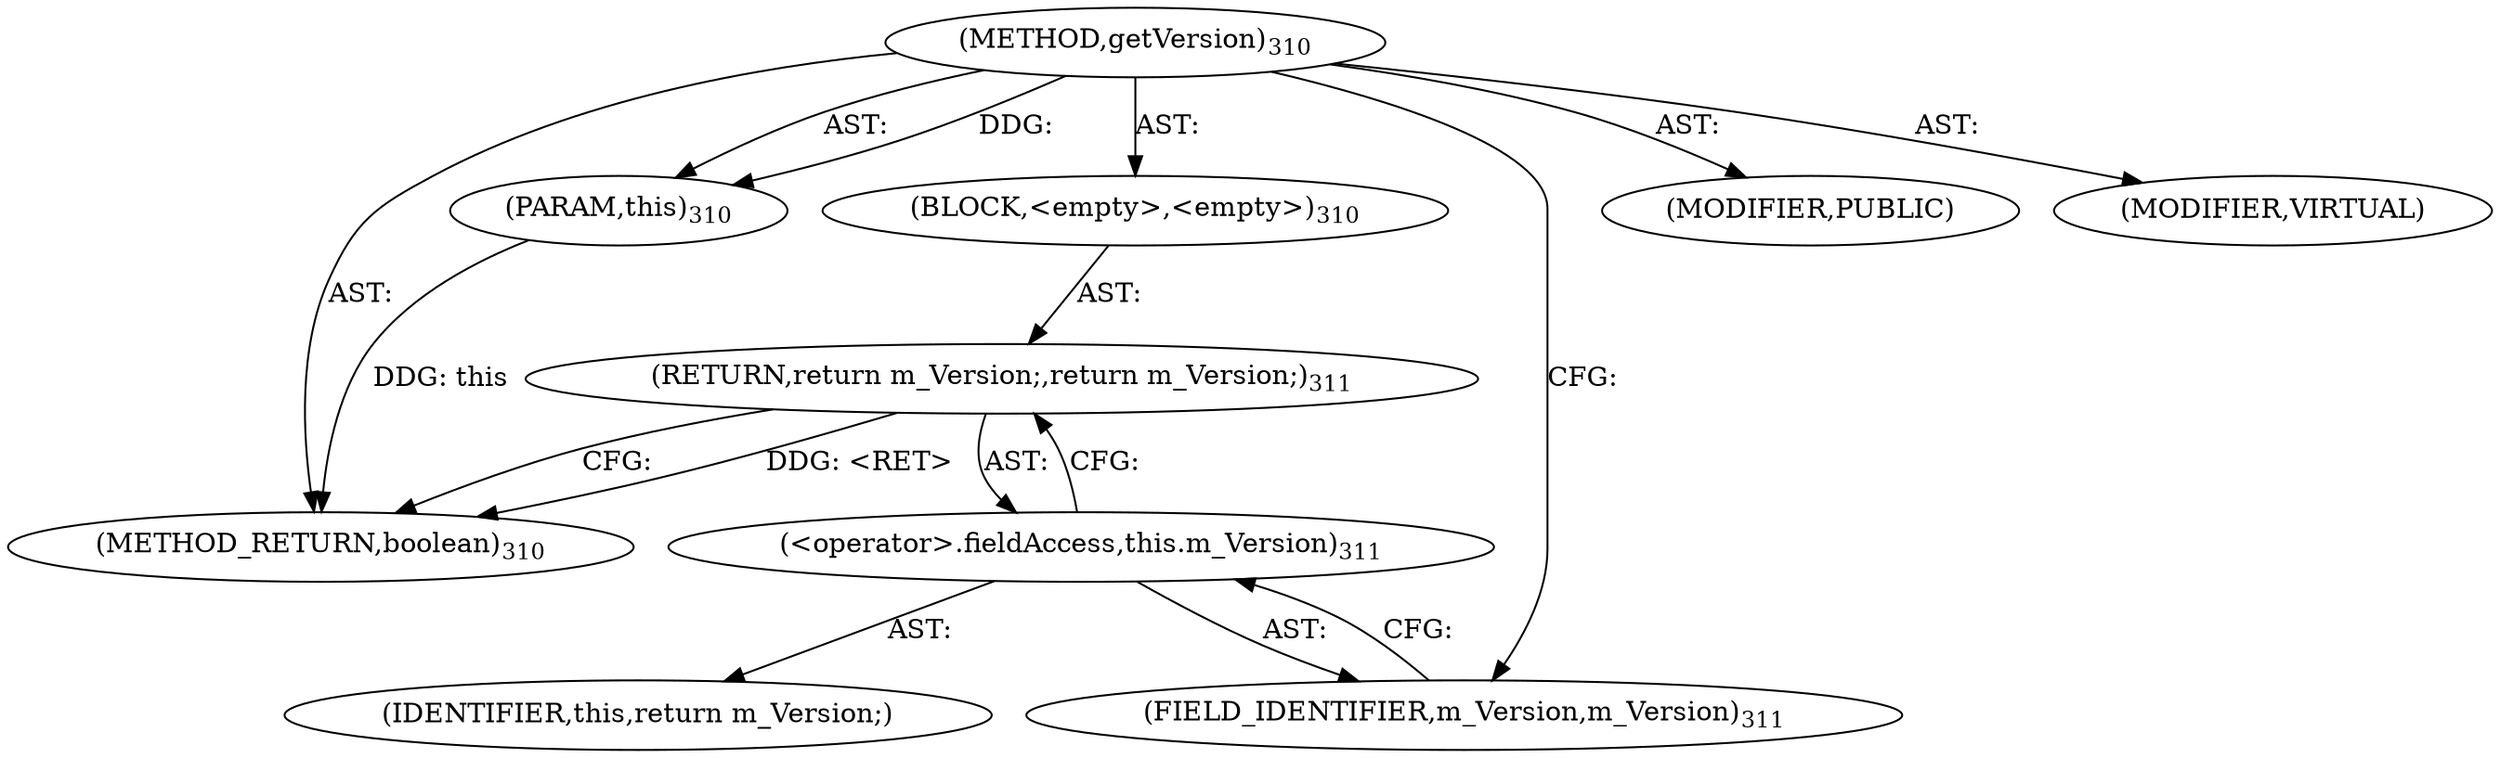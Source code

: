 digraph "getVersion" {  
"111669149707" [label = <(METHOD,getVersion)<SUB>310</SUB>> ]
"115964117013" [label = <(PARAM,this)<SUB>310</SUB>> ]
"25769803803" [label = <(BLOCK,&lt;empty&gt;,&lt;empty&gt;)<SUB>310</SUB>> ]
"146028888068" [label = <(RETURN,return m_Version;,return m_Version;)<SUB>311</SUB>> ]
"30064771150" [label = <(&lt;operator&gt;.fieldAccess,this.m_Version)<SUB>311</SUB>> ]
"68719476808" [label = <(IDENTIFIER,this,return m_Version;)> ]
"55834574863" [label = <(FIELD_IDENTIFIER,m_Version,m_Version)<SUB>311</SUB>> ]
"133143986206" [label = <(MODIFIER,PUBLIC)> ]
"133143986207" [label = <(MODIFIER,VIRTUAL)> ]
"128849018891" [label = <(METHOD_RETURN,boolean)<SUB>310</SUB>> ]
  "111669149707" -> "115964117013"  [ label = "AST: "] 
  "111669149707" -> "25769803803"  [ label = "AST: "] 
  "111669149707" -> "133143986206"  [ label = "AST: "] 
  "111669149707" -> "133143986207"  [ label = "AST: "] 
  "111669149707" -> "128849018891"  [ label = "AST: "] 
  "25769803803" -> "146028888068"  [ label = "AST: "] 
  "146028888068" -> "30064771150"  [ label = "AST: "] 
  "30064771150" -> "68719476808"  [ label = "AST: "] 
  "30064771150" -> "55834574863"  [ label = "AST: "] 
  "146028888068" -> "128849018891"  [ label = "CFG: "] 
  "30064771150" -> "146028888068"  [ label = "CFG: "] 
  "55834574863" -> "30064771150"  [ label = "CFG: "] 
  "111669149707" -> "55834574863"  [ label = "CFG: "] 
  "146028888068" -> "128849018891"  [ label = "DDG: &lt;RET&gt;"] 
  "115964117013" -> "128849018891"  [ label = "DDG: this"] 
  "111669149707" -> "115964117013"  [ label = "DDG: "] 
}
